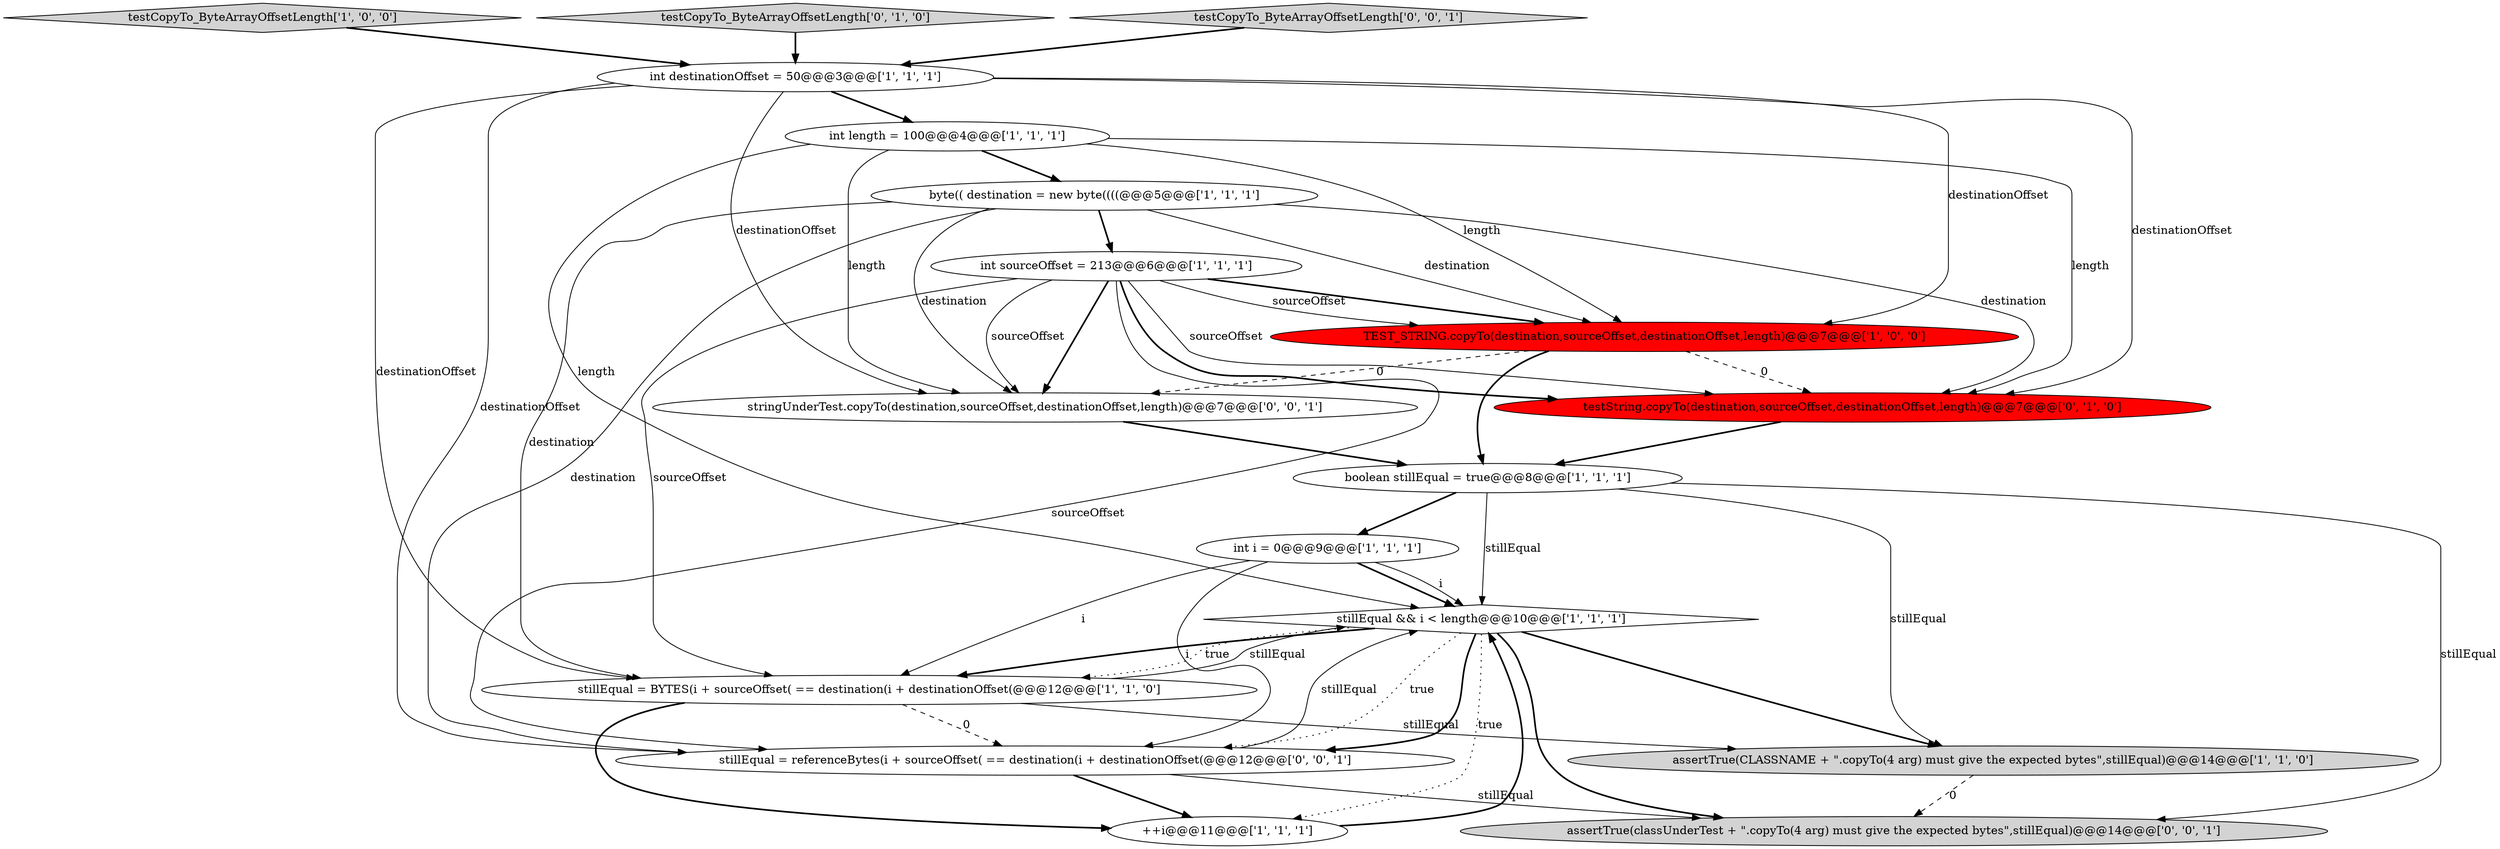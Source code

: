 digraph {
0 [style = filled, label = "assertTrue(CLASSNAME + \".copyTo(4 arg) must give the expected bytes\",stillEqual)@@@14@@@['1', '1', '0']", fillcolor = lightgray, shape = ellipse image = "AAA0AAABBB1BBB"];
6 [style = filled, label = "TEST_STRING.copyTo(destination,sourceOffset,destinationOffset,length)@@@7@@@['1', '0', '0']", fillcolor = red, shape = ellipse image = "AAA1AAABBB1BBB"];
14 [style = filled, label = "stringUnderTest.copyTo(destination,sourceOffset,destinationOffset,length)@@@7@@@['0', '0', '1']", fillcolor = white, shape = ellipse image = "AAA0AAABBB3BBB"];
2 [style = filled, label = "testCopyTo_ByteArrayOffsetLength['1', '0', '0']", fillcolor = lightgray, shape = diamond image = "AAA0AAABBB1BBB"];
10 [style = filled, label = "++i@@@11@@@['1', '1', '1']", fillcolor = white, shape = ellipse image = "AAA0AAABBB1BBB"];
13 [style = filled, label = "testCopyTo_ByteArrayOffsetLength['0', '1', '0']", fillcolor = lightgray, shape = diamond image = "AAA0AAABBB2BBB"];
4 [style = filled, label = "int length = 100@@@4@@@['1', '1', '1']", fillcolor = white, shape = ellipse image = "AAA0AAABBB1BBB"];
11 [style = filled, label = "int sourceOffset = 213@@@6@@@['1', '1', '1']", fillcolor = white, shape = ellipse image = "AAA0AAABBB1BBB"];
9 [style = filled, label = "byte(( destination = new byte((((@@@5@@@['1', '1', '1']", fillcolor = white, shape = ellipse image = "AAA0AAABBB1BBB"];
12 [style = filled, label = "testString.copyTo(destination,sourceOffset,destinationOffset,length)@@@7@@@['0', '1', '0']", fillcolor = red, shape = ellipse image = "AAA1AAABBB2BBB"];
16 [style = filled, label = "testCopyTo_ByteArrayOffsetLength['0', '0', '1']", fillcolor = lightgray, shape = diamond image = "AAA0AAABBB3BBB"];
5 [style = filled, label = "stillEqual && i < length@@@10@@@['1', '1', '1']", fillcolor = white, shape = diamond image = "AAA0AAABBB1BBB"];
15 [style = filled, label = "assertTrue(classUnderTest + \".copyTo(4 arg) must give the expected bytes\",stillEqual)@@@14@@@['0', '0', '1']", fillcolor = lightgray, shape = ellipse image = "AAA0AAABBB3BBB"];
3 [style = filled, label = "stillEqual = BYTES(i + sourceOffset( == destination(i + destinationOffset(@@@12@@@['1', '1', '0']", fillcolor = white, shape = ellipse image = "AAA0AAABBB1BBB"];
1 [style = filled, label = "boolean stillEqual = true@@@8@@@['1', '1', '1']", fillcolor = white, shape = ellipse image = "AAA0AAABBB1BBB"];
17 [style = filled, label = "stillEqual = referenceBytes(i + sourceOffset( == destination(i + destinationOffset(@@@12@@@['0', '0', '1']", fillcolor = white, shape = ellipse image = "AAA0AAABBB3BBB"];
7 [style = filled, label = "int destinationOffset = 50@@@3@@@['1', '1', '1']", fillcolor = white, shape = ellipse image = "AAA0AAABBB1BBB"];
8 [style = filled, label = "int i = 0@@@9@@@['1', '1', '1']", fillcolor = white, shape = ellipse image = "AAA0AAABBB1BBB"];
5->17 [style = dotted, label="true"];
5->3 [style = bold, label=""];
4->9 [style = bold, label=""];
17->10 [style = bold, label=""];
4->14 [style = solid, label="length"];
3->17 [style = dashed, label="0"];
1->8 [style = bold, label=""];
9->11 [style = bold, label=""];
8->3 [style = solid, label="i"];
11->14 [style = bold, label=""];
5->10 [style = dotted, label="true"];
17->15 [style = solid, label="stillEqual"];
11->6 [style = bold, label=""];
16->7 [style = bold, label=""];
9->17 [style = solid, label="destination"];
0->15 [style = dashed, label="0"];
5->15 [style = bold, label=""];
7->3 [style = solid, label="destinationOffset"];
1->5 [style = solid, label="stillEqual"];
11->12 [style = bold, label=""];
11->12 [style = solid, label="sourceOffset"];
7->4 [style = bold, label=""];
9->14 [style = solid, label="destination"];
5->3 [style = dotted, label="true"];
7->14 [style = solid, label="destinationOffset"];
7->12 [style = solid, label="destinationOffset"];
12->1 [style = bold, label=""];
5->17 [style = bold, label=""];
6->14 [style = dashed, label="0"];
14->1 [style = bold, label=""];
11->14 [style = solid, label="sourceOffset"];
3->5 [style = solid, label="stillEqual"];
6->12 [style = dashed, label="0"];
3->0 [style = solid, label="stillEqual"];
6->1 [style = bold, label=""];
3->10 [style = bold, label=""];
10->5 [style = bold, label=""];
8->5 [style = bold, label=""];
5->0 [style = bold, label=""];
17->5 [style = solid, label="stillEqual"];
13->7 [style = bold, label=""];
1->0 [style = solid, label="stillEqual"];
8->5 [style = solid, label="i"];
11->6 [style = solid, label="sourceOffset"];
1->15 [style = solid, label="stillEqual"];
4->12 [style = solid, label="length"];
9->6 [style = solid, label="destination"];
8->17 [style = solid, label="i"];
9->12 [style = solid, label="destination"];
7->17 [style = solid, label="destinationOffset"];
2->7 [style = bold, label=""];
9->3 [style = solid, label="destination"];
11->3 [style = solid, label="sourceOffset"];
4->6 [style = solid, label="length"];
4->5 [style = solid, label="length"];
11->17 [style = solid, label="sourceOffset"];
7->6 [style = solid, label="destinationOffset"];
}
